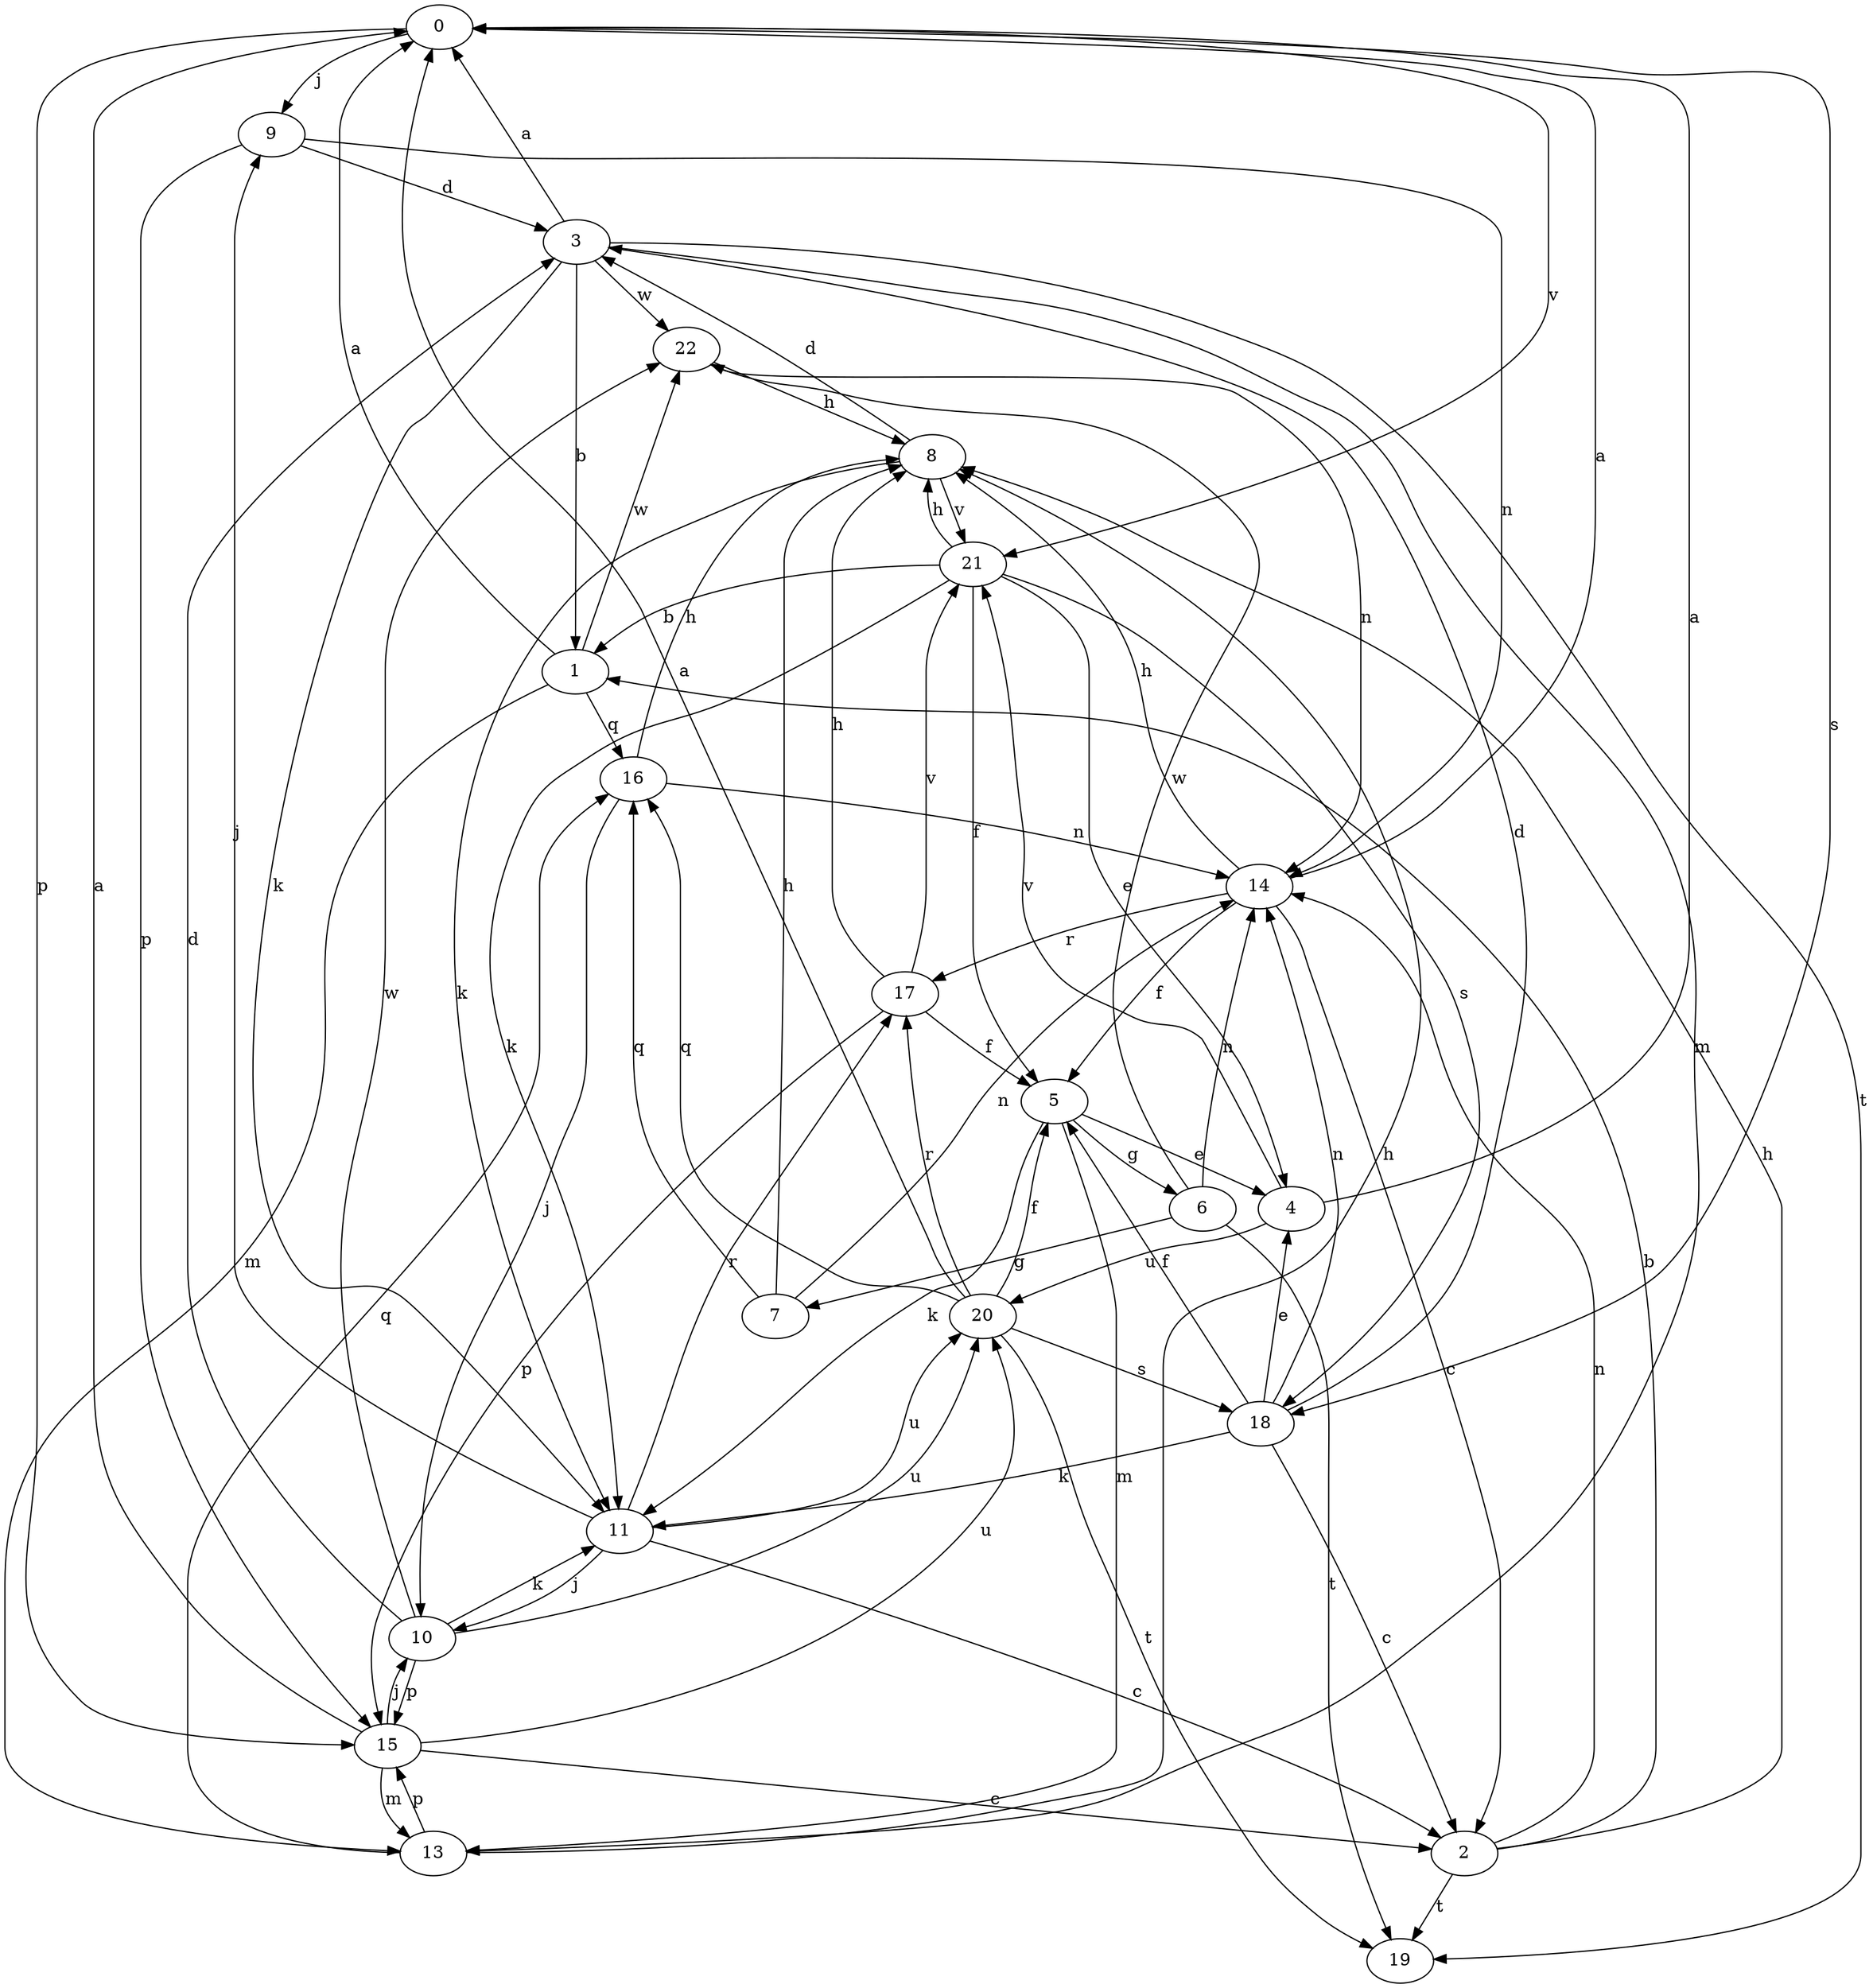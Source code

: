 strict digraph  {
0;
1;
2;
3;
4;
5;
6;
7;
8;
9;
10;
11;
13;
14;
15;
16;
17;
18;
19;
20;
21;
22;
0 -> 9  [label=j];
0 -> 15  [label=p];
0 -> 18  [label=s];
0 -> 21  [label=v];
1 -> 0  [label=a];
1 -> 13  [label=m];
1 -> 16  [label=q];
1 -> 22  [label=w];
2 -> 1  [label=b];
2 -> 8  [label=h];
2 -> 14  [label=n];
2 -> 19  [label=t];
3 -> 0  [label=a];
3 -> 1  [label=b];
3 -> 11  [label=k];
3 -> 13  [label=m];
3 -> 19  [label=t];
3 -> 22  [label=w];
4 -> 0  [label=a];
4 -> 20  [label=u];
4 -> 21  [label=v];
5 -> 4  [label=e];
5 -> 6  [label=g];
5 -> 11  [label=k];
5 -> 13  [label=m];
6 -> 7  [label=g];
6 -> 14  [label=n];
6 -> 19  [label=t];
6 -> 22  [label=w];
7 -> 8  [label=h];
7 -> 14  [label=n];
7 -> 16  [label=q];
8 -> 3  [label=d];
8 -> 11  [label=k];
8 -> 21  [label=v];
9 -> 3  [label=d];
9 -> 14  [label=n];
9 -> 15  [label=p];
10 -> 3  [label=d];
10 -> 11  [label=k];
10 -> 15  [label=p];
10 -> 20  [label=u];
10 -> 22  [label=w];
11 -> 2  [label=c];
11 -> 9  [label=j];
11 -> 10  [label=j];
11 -> 17  [label=r];
11 -> 20  [label=u];
13 -> 8  [label=h];
13 -> 15  [label=p];
13 -> 16  [label=q];
14 -> 0  [label=a];
14 -> 2  [label=c];
14 -> 5  [label=f];
14 -> 8  [label=h];
14 -> 17  [label=r];
15 -> 0  [label=a];
15 -> 2  [label=c];
15 -> 10  [label=j];
15 -> 13  [label=m];
15 -> 20  [label=u];
16 -> 8  [label=h];
16 -> 10  [label=j];
16 -> 14  [label=n];
17 -> 5  [label=f];
17 -> 8  [label=h];
17 -> 15  [label=p];
17 -> 21  [label=v];
18 -> 2  [label=c];
18 -> 3  [label=d];
18 -> 4  [label=e];
18 -> 5  [label=f];
18 -> 11  [label=k];
18 -> 14  [label=n];
20 -> 0  [label=a];
20 -> 5  [label=f];
20 -> 16  [label=q];
20 -> 17  [label=r];
20 -> 18  [label=s];
20 -> 19  [label=t];
21 -> 1  [label=b];
21 -> 4  [label=e];
21 -> 5  [label=f];
21 -> 8  [label=h];
21 -> 11  [label=k];
21 -> 18  [label=s];
22 -> 8  [label=h];
22 -> 14  [label=n];
}

